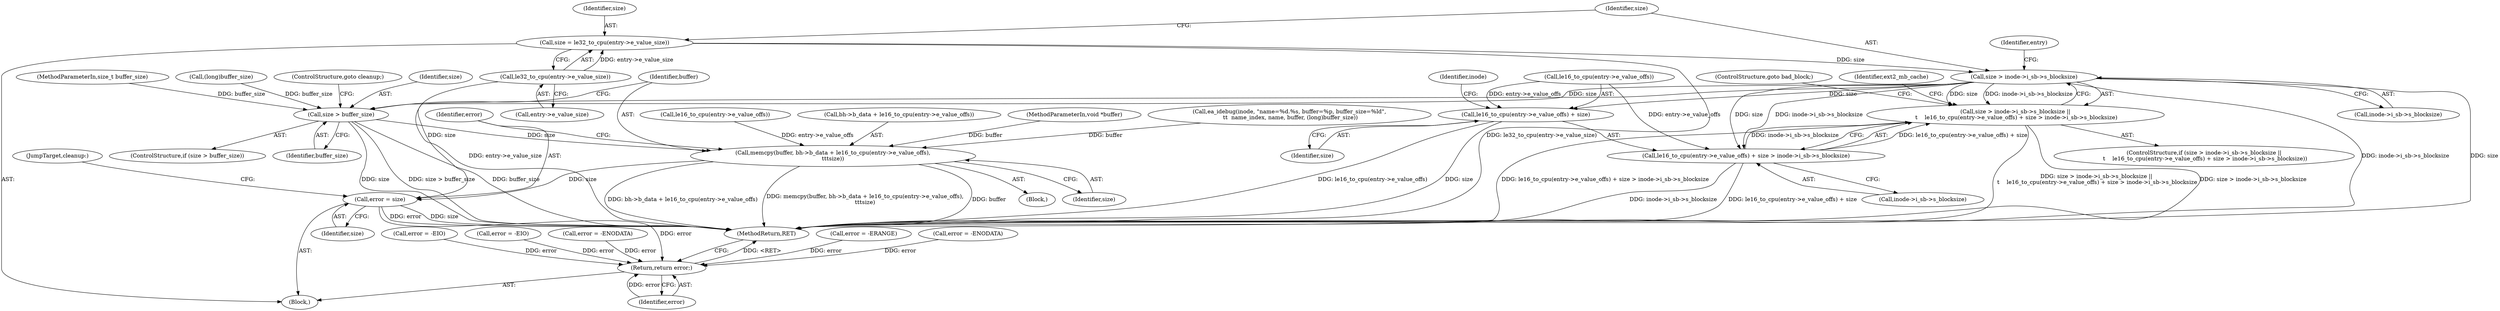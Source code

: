 digraph "0_linux_be0726d33cb8f411945884664924bed3cb8c70ee_7@pointer" {
"1000329" [label="(Call,size > inode->i_sb->s_blocksize)"];
"1000321" [label="(Call,size = le32_to_cpu(entry->e_value_size))"];
"1000323" [label="(Call,le32_to_cpu(entry->e_value_size))"];
"1000328" [label="(Call,size > inode->i_sb->s_blocksize ||\n \t    le16_to_cpu(entry->e_value_offs) + size > inode->i_sb->s_blocksize)"];
"1000336" [label="(Call,le16_to_cpu(entry->e_value_offs) + size > inode->i_sb->s_blocksize)"];
"1000337" [label="(Call,le16_to_cpu(entry->e_value_offs) + size)"];
"1000364" [label="(Call,size > buffer_size)"];
"1000368" [label="(Call,memcpy(buffer, bh->b_data + le16_to_cpu(entry->e_value_offs),\n\t\t\tsize))"];
"1000379" [label="(Call,error = size)"];
"1000391" [label="(Return,return error;)"];
"1000108" [label="(MethodParameterIn,size_t buffer_size)"];
"1000331" [label="(Call,inode->i_sb->s_blocksize)"];
"1000363" [label="(ControlStructure,if (size > buffer_size))"];
"1000374" [label="(Call,le16_to_cpu(entry->e_value_offs))"];
"1000391" [label="(Return,return error;)"];
"1000343" [label="(Call,inode->i_sb->s_blocksize)"];
"1000379" [label="(Call,error = size)"];
"1000345" [label="(Identifier,inode)"];
"1000370" [label="(Call,bh->b_data + le16_to_cpu(entry->e_value_offs))"];
"1000107" [label="(MethodParameterIn,void *buffer)"];
"1000359" [label="(Call,error = -ERANGE)"];
"1000324" [label="(Call,entry->e_value_size)"];
"1000358" [label="(Block,)"];
"1000342" [label="(Identifier,size)"];
"1000337" [label="(Call,le16_to_cpu(entry->e_value_offs) + size)"];
"1000351" [label="(Identifier,ext2_mb_cache)"];
"1000392" [label="(Identifier,error)"];
"1000378" [label="(Identifier,size)"];
"1000393" [label="(MethodReturn,RET)"];
"1000134" [label="(Call,(long)buffer_size)"];
"1000308" [label="(Call,error = -ENODATA)"];
"1000336" [label="(Call,le16_to_cpu(entry->e_value_offs) + size > inode->i_sb->s_blocksize)"];
"1000364" [label="(Call,size > buffer_size)"];
"1000348" [label="(ControlStructure,goto bad_block;)"];
"1000329" [label="(Call,size > inode->i_sb->s_blocksize)"];
"1000340" [label="(Identifier,entry)"];
"1000380" [label="(Identifier,error)"];
"1000327" [label="(ControlStructure,if (size > inode->i_sb->s_blocksize ||\n \t    le16_to_cpu(entry->e_value_offs) + size > inode->i_sb->s_blocksize))"];
"1000366" [label="(Identifier,buffer_size)"];
"1000109" [label="(Block,)"];
"1000321" [label="(Call,size = le32_to_cpu(entry->e_value_size))"];
"1000367" [label="(ControlStructure,goto cleanup;)"];
"1000365" [label="(Identifier,size)"];
"1000323" [label="(Call,le32_to_cpu(entry->e_value_size))"];
"1000322" [label="(Identifier,size)"];
"1000369" [label="(Identifier,buffer)"];
"1000338" [label="(Call,le16_to_cpu(entry->e_value_offs))"];
"1000381" [label="(Identifier,size)"];
"1000189" [label="(Call,error = -EIO)"];
"1000382" [label="(JumpTarget,cleanup:)"];
"1000368" [label="(Call,memcpy(buffer, bh->b_data + le16_to_cpu(entry->e_value_offs),\n\t\t\tsize))"];
"1000330" [label="(Identifier,size)"];
"1000128" [label="(Call,ea_idebug(inode, \"name=%d.%s, buffer=%p, buffer_size=%ld\",\n \t\t  name_index, name, buffer, (long)buffer_size))"];
"1000250" [label="(Call,error = -EIO)"];
"1000328" [label="(Call,size > inode->i_sb->s_blocksize ||\n \t    le16_to_cpu(entry->e_value_offs) + size > inode->i_sb->s_blocksize)"];
"1000161" [label="(Call,error = -ENODATA)"];
"1000329" -> "1000328"  [label="AST: "];
"1000329" -> "1000331"  [label="CFG: "];
"1000330" -> "1000329"  [label="AST: "];
"1000331" -> "1000329"  [label="AST: "];
"1000340" -> "1000329"  [label="CFG: "];
"1000328" -> "1000329"  [label="CFG: "];
"1000329" -> "1000393"  [label="DDG: inode->i_sb->s_blocksize"];
"1000329" -> "1000393"  [label="DDG: size"];
"1000329" -> "1000328"  [label="DDG: size"];
"1000329" -> "1000328"  [label="DDG: inode->i_sb->s_blocksize"];
"1000321" -> "1000329"  [label="DDG: size"];
"1000329" -> "1000336"  [label="DDG: size"];
"1000329" -> "1000336"  [label="DDG: inode->i_sb->s_blocksize"];
"1000329" -> "1000337"  [label="DDG: size"];
"1000329" -> "1000364"  [label="DDG: size"];
"1000329" -> "1000379"  [label="DDG: size"];
"1000321" -> "1000109"  [label="AST: "];
"1000321" -> "1000323"  [label="CFG: "];
"1000322" -> "1000321"  [label="AST: "];
"1000323" -> "1000321"  [label="AST: "];
"1000330" -> "1000321"  [label="CFG: "];
"1000321" -> "1000393"  [label="DDG: le32_to_cpu(entry->e_value_size)"];
"1000323" -> "1000321"  [label="DDG: entry->e_value_size"];
"1000323" -> "1000324"  [label="CFG: "];
"1000324" -> "1000323"  [label="AST: "];
"1000323" -> "1000393"  [label="DDG: entry->e_value_size"];
"1000328" -> "1000327"  [label="AST: "];
"1000328" -> "1000336"  [label="CFG: "];
"1000336" -> "1000328"  [label="AST: "];
"1000348" -> "1000328"  [label="CFG: "];
"1000351" -> "1000328"  [label="CFG: "];
"1000328" -> "1000393"  [label="DDG: le16_to_cpu(entry->e_value_offs) + size > inode->i_sb->s_blocksize"];
"1000328" -> "1000393"  [label="DDG: size > inode->i_sb->s_blocksize ||\n \t    le16_to_cpu(entry->e_value_offs) + size > inode->i_sb->s_blocksize"];
"1000328" -> "1000393"  [label="DDG: size > inode->i_sb->s_blocksize"];
"1000336" -> "1000328"  [label="DDG: le16_to_cpu(entry->e_value_offs) + size"];
"1000336" -> "1000328"  [label="DDG: inode->i_sb->s_blocksize"];
"1000336" -> "1000343"  [label="CFG: "];
"1000337" -> "1000336"  [label="AST: "];
"1000343" -> "1000336"  [label="AST: "];
"1000336" -> "1000393"  [label="DDG: inode->i_sb->s_blocksize"];
"1000336" -> "1000393"  [label="DDG: le16_to_cpu(entry->e_value_offs) + size"];
"1000338" -> "1000336"  [label="DDG: entry->e_value_offs"];
"1000337" -> "1000342"  [label="CFG: "];
"1000338" -> "1000337"  [label="AST: "];
"1000342" -> "1000337"  [label="AST: "];
"1000345" -> "1000337"  [label="CFG: "];
"1000337" -> "1000393"  [label="DDG: le16_to_cpu(entry->e_value_offs)"];
"1000337" -> "1000393"  [label="DDG: size"];
"1000338" -> "1000337"  [label="DDG: entry->e_value_offs"];
"1000364" -> "1000363"  [label="AST: "];
"1000364" -> "1000366"  [label="CFG: "];
"1000365" -> "1000364"  [label="AST: "];
"1000366" -> "1000364"  [label="AST: "];
"1000367" -> "1000364"  [label="CFG: "];
"1000369" -> "1000364"  [label="CFG: "];
"1000364" -> "1000393"  [label="DDG: size"];
"1000364" -> "1000393"  [label="DDG: size > buffer_size"];
"1000364" -> "1000393"  [label="DDG: buffer_size"];
"1000134" -> "1000364"  [label="DDG: buffer_size"];
"1000108" -> "1000364"  [label="DDG: buffer_size"];
"1000364" -> "1000368"  [label="DDG: size"];
"1000368" -> "1000358"  [label="AST: "];
"1000368" -> "1000378"  [label="CFG: "];
"1000369" -> "1000368"  [label="AST: "];
"1000370" -> "1000368"  [label="AST: "];
"1000378" -> "1000368"  [label="AST: "];
"1000380" -> "1000368"  [label="CFG: "];
"1000368" -> "1000393"  [label="DDG: buffer"];
"1000368" -> "1000393"  [label="DDG: bh->b_data + le16_to_cpu(entry->e_value_offs)"];
"1000368" -> "1000393"  [label="DDG: memcpy(buffer, bh->b_data + le16_to_cpu(entry->e_value_offs),\n\t\t\tsize)"];
"1000128" -> "1000368"  [label="DDG: buffer"];
"1000107" -> "1000368"  [label="DDG: buffer"];
"1000374" -> "1000368"  [label="DDG: entry->e_value_offs"];
"1000368" -> "1000379"  [label="DDG: size"];
"1000379" -> "1000109"  [label="AST: "];
"1000379" -> "1000381"  [label="CFG: "];
"1000380" -> "1000379"  [label="AST: "];
"1000381" -> "1000379"  [label="AST: "];
"1000382" -> "1000379"  [label="CFG: "];
"1000379" -> "1000393"  [label="DDG: error"];
"1000379" -> "1000393"  [label="DDG: size"];
"1000379" -> "1000391"  [label="DDG: error"];
"1000391" -> "1000109"  [label="AST: "];
"1000391" -> "1000392"  [label="CFG: "];
"1000392" -> "1000391"  [label="AST: "];
"1000393" -> "1000391"  [label="CFG: "];
"1000391" -> "1000393"  [label="DDG: <RET>"];
"1000392" -> "1000391"  [label="DDG: error"];
"1000308" -> "1000391"  [label="DDG: error"];
"1000250" -> "1000391"  [label="DDG: error"];
"1000189" -> "1000391"  [label="DDG: error"];
"1000359" -> "1000391"  [label="DDG: error"];
"1000161" -> "1000391"  [label="DDG: error"];
}
